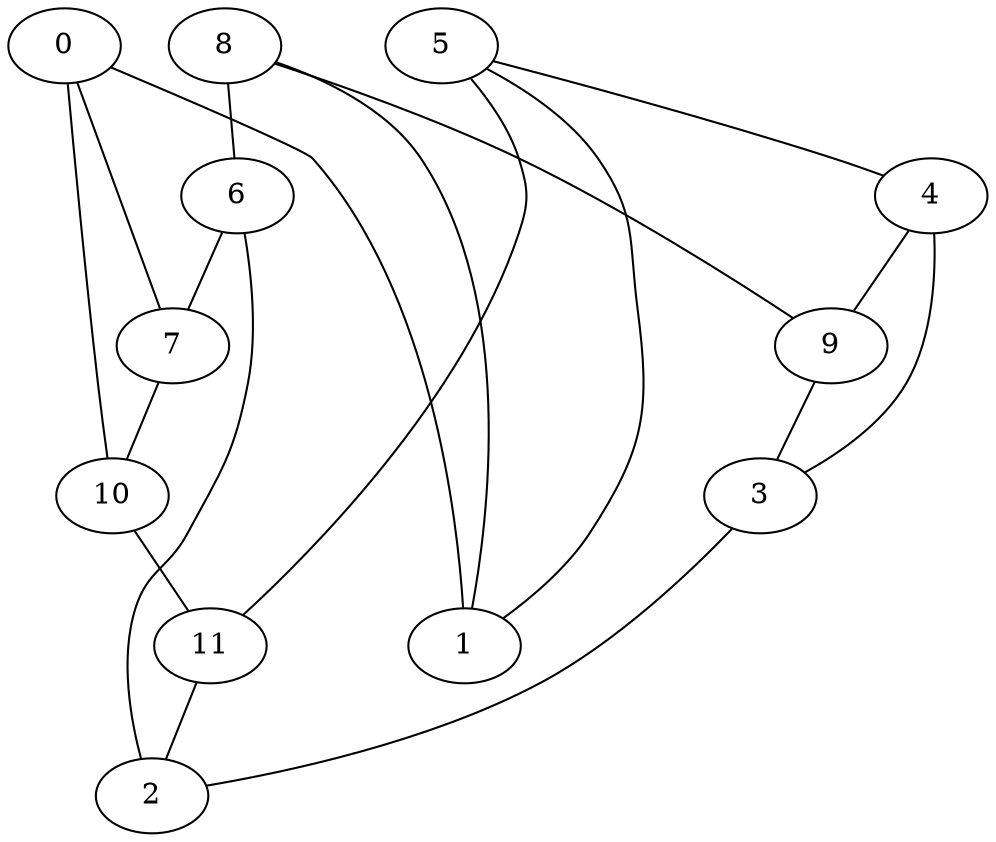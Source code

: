 strict graph {


	"5" [  weight=0 ];

	"5" -- "1" [  weight=0 ];

	"5" -- "11" [  weight=0 ];

	"5" -- "4" [  weight=0 ];

	"0" [  weight=0 ];

	"0" -- "7" [  weight=0 ];

	"0" -- "10" [  weight=0 ];

	"0" -- "1" [  weight=0 ];

	"4" [  weight=0 ];

	"4" -- "5" [  weight=0 ];

	"4" -- "9" [  weight=0 ];

	"4" -- "3" [  weight=0 ];

	"8" [  weight=0 ];

	"8" -- "1" [  weight=0 ];

	"8" -- "9" [  weight=0 ];

	"8" -- "6" [  weight=0 ];

	"9" [  weight=0 ];

	"9" -- "8" [  weight=0 ];

	"9" -- "4" [  weight=0 ];

	"9" -- "3" [  weight=0 ];

	"6" [  weight=0 ];

	"6" -- "8" [  weight=0 ];

	"6" -- "2" [  weight=0 ];

	"6" -- "7" [  weight=0 ];

	"7" [  weight=0 ];

	"7" -- "6" [  weight=0 ];

	"7" [  weight=0 ];

	"7" -- "10" [  weight=0 ];

	"10" [  weight=0 ];

	"10" -- "11" [  weight=0 ];

	"10" -- "7" [  weight=0 ];

	"10" [  weight=0 ];

	"11" [  weight=0 ];

	"11" -- "2" [  weight=0 ];

	"11" -- "10" [  weight=0 ];

	"11" -- "5" [  weight=0 ];

	"3" [  weight=0 ];

	"3" -- "4" [  weight=0 ];

	"3" -- "9" [  weight=0 ];

	"3" -- "2" [  weight=0 ];

	"1" [  weight=0 ];

	"1" -- "8" [  weight=0 ];

	"1" [  weight=0 ];

	"1" -- "5" [  weight=0 ];

	"2" [  weight=0 ];

	"2" -- "11" [  weight=0 ];

	"2" -- "6" [  weight=0 ];

	"2" -- "3" [  weight=0 ];

}
